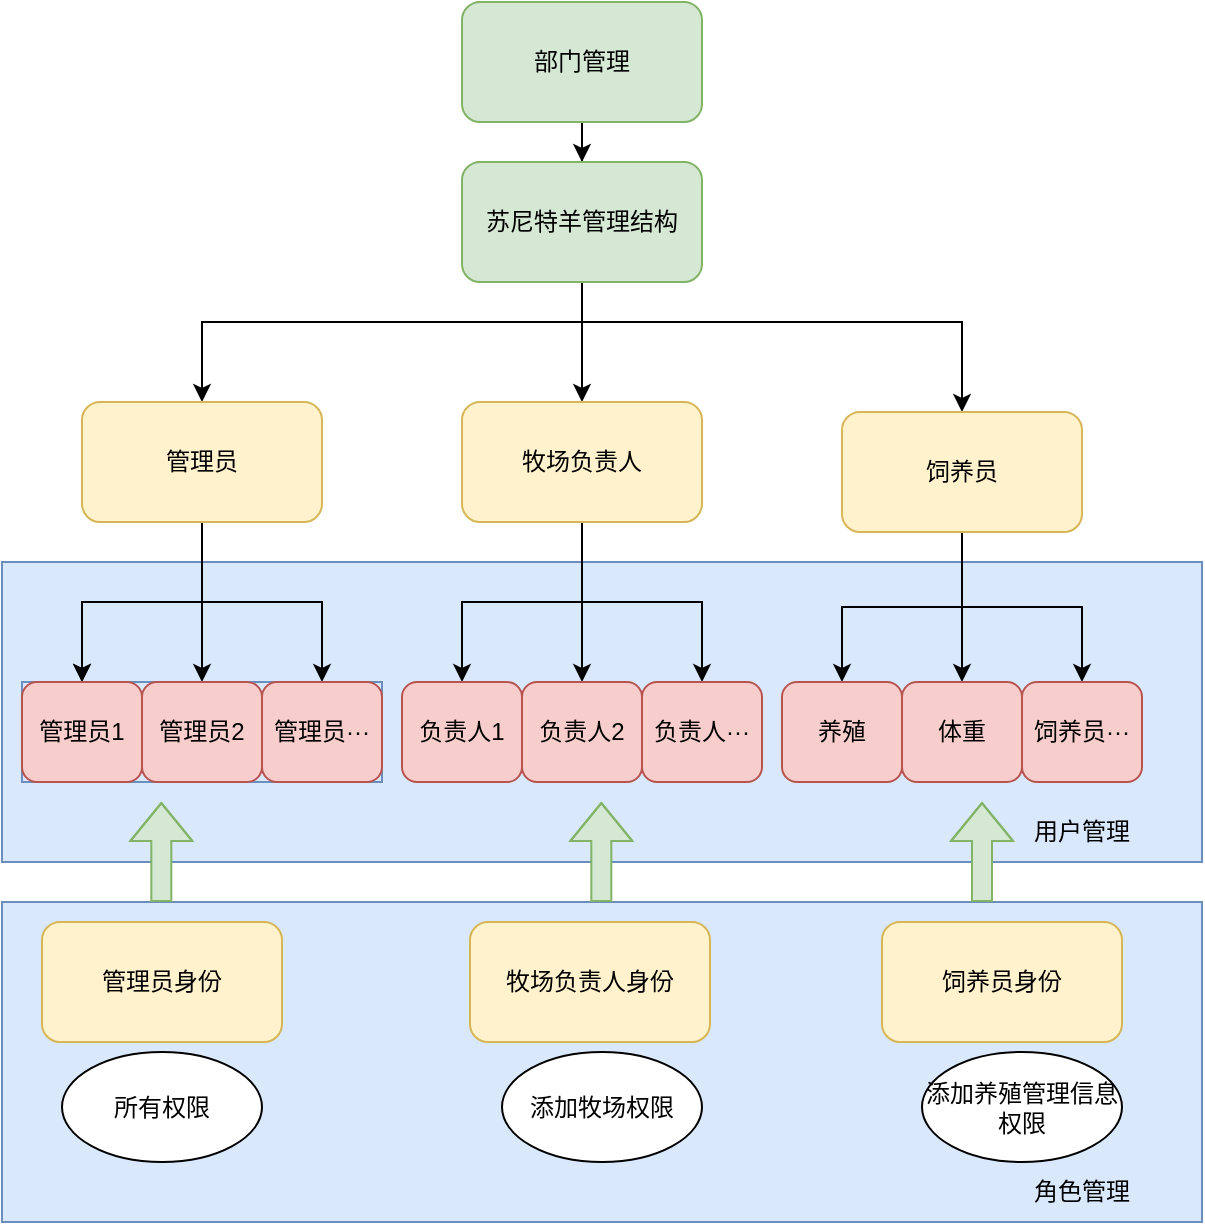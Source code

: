 <mxfile version="21.1.2" type="github">
  <diagram name="第 1 页" id="_S9gdQrxXCn4nsZziW4Y">
    <mxGraphModel dx="1377" dy="788" grid="0" gridSize="10" guides="1" tooltips="1" connect="1" arrows="1" fold="1" page="1" pageScale="1" pageWidth="827" pageHeight="1169" background="#ffffff" math="0" shadow="0">
      <root>
        <mxCell id="0" />
        <mxCell id="1" parent="0" />
        <mxCell id="aOWYjqiZnh5yZj9UlXAA-38" value="" style="rounded=0;whiteSpace=wrap;html=1;fillColor=#dae8fc;strokeColor=#6c8ebf;" parent="1" vertex="1">
          <mxGeometry x="120" y="610" width="600" height="150" as="geometry" />
        </mxCell>
        <mxCell id="aOWYjqiZnh5yZj9UlXAA-4" value="" style="edgeStyle=orthogonalEdgeStyle;rounded=0;orthogonalLoop=1;jettySize=auto;html=1;" parent="1" source="aOWYjqiZnh5yZj9UlXAA-2" target="aOWYjqiZnh5yZj9UlXAA-3" edge="1">
          <mxGeometry relative="1" as="geometry" />
        </mxCell>
        <mxCell id="aOWYjqiZnh5yZj9UlXAA-2" value="部门管理" style="rounded=1;whiteSpace=wrap;html=1;fillColor=#d5e8d4;strokeColor=#82b366;" parent="1" vertex="1">
          <mxGeometry x="350" y="330" width="120" height="60" as="geometry" />
        </mxCell>
        <mxCell id="aOWYjqiZnh5yZj9UlXAA-6" value="" style="edgeStyle=orthogonalEdgeStyle;rounded=0;orthogonalLoop=1;jettySize=auto;html=1;" parent="1" source="aOWYjqiZnh5yZj9UlXAA-3" target="aOWYjqiZnh5yZj9UlXAA-5" edge="1">
          <mxGeometry relative="1" as="geometry">
            <Array as="points">
              <mxPoint x="410" y="490" />
              <mxPoint x="220" y="490" />
            </Array>
          </mxGeometry>
        </mxCell>
        <mxCell id="aOWYjqiZnh5yZj9UlXAA-8" value="" style="edgeStyle=orthogonalEdgeStyle;rounded=0;orthogonalLoop=1;jettySize=auto;html=1;" parent="1" source="aOWYjqiZnh5yZj9UlXAA-3" target="aOWYjqiZnh5yZj9UlXAA-7" edge="1">
          <mxGeometry relative="1" as="geometry">
            <Array as="points">
              <mxPoint x="410" y="490" />
              <mxPoint x="600" y="490" />
            </Array>
          </mxGeometry>
        </mxCell>
        <mxCell id="aOWYjqiZnh5yZj9UlXAA-10" value="" style="edgeStyle=orthogonalEdgeStyle;rounded=0;orthogonalLoop=1;jettySize=auto;html=1;" parent="1" source="aOWYjqiZnh5yZj9UlXAA-3" target="aOWYjqiZnh5yZj9UlXAA-9" edge="1">
          <mxGeometry relative="1" as="geometry" />
        </mxCell>
        <mxCell id="aOWYjqiZnh5yZj9UlXAA-3" value="苏尼特羊管理结构" style="whiteSpace=wrap;html=1;rounded=1;fillColor=#d5e8d4;strokeColor=#82b366;" parent="1" vertex="1">
          <mxGeometry x="350" y="410" width="120" height="60" as="geometry" />
        </mxCell>
        <mxCell id="aOWYjqiZnh5yZj9UlXAA-12" value="" style="edgeStyle=orthogonalEdgeStyle;rounded=0;orthogonalLoop=1;jettySize=auto;html=1;" parent="1" source="aOWYjqiZnh5yZj9UlXAA-5" target="aOWYjqiZnh5yZj9UlXAA-11" edge="1">
          <mxGeometry relative="1" as="geometry" />
        </mxCell>
        <mxCell id="aOWYjqiZnh5yZj9UlXAA-13" value="" style="edgeStyle=orthogonalEdgeStyle;rounded=0;orthogonalLoop=1;jettySize=auto;html=1;" parent="1" source="aOWYjqiZnh5yZj9UlXAA-5" target="aOWYjqiZnh5yZj9UlXAA-11" edge="1">
          <mxGeometry relative="1" as="geometry" />
        </mxCell>
        <mxCell id="aOWYjqiZnh5yZj9UlXAA-17" style="edgeStyle=orthogonalEdgeStyle;rounded=0;orthogonalLoop=1;jettySize=auto;html=1;entryX=0.5;entryY=0;entryDx=0;entryDy=0;" parent="1" source="aOWYjqiZnh5yZj9UlXAA-5" target="aOWYjqiZnh5yZj9UlXAA-14" edge="1">
          <mxGeometry relative="1" as="geometry">
            <Array as="points">
              <mxPoint x="220" y="630" />
              <mxPoint x="220" y="630" />
            </Array>
          </mxGeometry>
        </mxCell>
        <mxCell id="aOWYjqiZnh5yZj9UlXAA-27" style="edgeStyle=orthogonalEdgeStyle;rounded=0;orthogonalLoop=1;jettySize=auto;html=1;entryX=0.5;entryY=0;entryDx=0;entryDy=0;" parent="1" source="aOWYjqiZnh5yZj9UlXAA-5" target="aOWYjqiZnh5yZj9UlXAA-15" edge="1">
          <mxGeometry relative="1" as="geometry" />
        </mxCell>
        <mxCell id="aOWYjqiZnh5yZj9UlXAA-5" value="管理员" style="whiteSpace=wrap;html=1;rounded=1;fillColor=#fff2cc;strokeColor=#d6b656;" parent="1" vertex="1">
          <mxGeometry x="160" y="530" width="120" height="60" as="geometry" />
        </mxCell>
        <mxCell id="aOWYjqiZnh5yZj9UlXAA-33" style="edgeStyle=orthogonalEdgeStyle;rounded=0;orthogonalLoop=1;jettySize=auto;html=1;" parent="1" source="aOWYjqiZnh5yZj9UlXAA-7" target="aOWYjqiZnh5yZj9UlXAA-30" edge="1">
          <mxGeometry relative="1" as="geometry" />
        </mxCell>
        <mxCell id="aOWYjqiZnh5yZj9UlXAA-36" style="edgeStyle=orthogonalEdgeStyle;rounded=0;orthogonalLoop=1;jettySize=auto;html=1;entryX=0.5;entryY=0;entryDx=0;entryDy=0;" parent="1" source="aOWYjqiZnh5yZj9UlXAA-7" target="aOWYjqiZnh5yZj9UlXAA-29" edge="1">
          <mxGeometry relative="1" as="geometry" />
        </mxCell>
        <mxCell id="aOWYjqiZnh5yZj9UlXAA-37" style="edgeStyle=orthogonalEdgeStyle;rounded=0;orthogonalLoop=1;jettySize=auto;html=1;" parent="1" source="aOWYjqiZnh5yZj9UlXAA-7" target="aOWYjqiZnh5yZj9UlXAA-31" edge="1">
          <mxGeometry relative="1" as="geometry" />
        </mxCell>
        <mxCell id="aOWYjqiZnh5yZj9UlXAA-7" value="饲养员" style="whiteSpace=wrap;html=1;rounded=1;fillColor=#fff2cc;strokeColor=#d6b656;" parent="1" vertex="1">
          <mxGeometry x="540" y="535" width="120" height="60" as="geometry" />
        </mxCell>
        <mxCell id="aOWYjqiZnh5yZj9UlXAA-32" style="edgeStyle=orthogonalEdgeStyle;rounded=0;orthogonalLoop=1;jettySize=auto;html=1;" parent="1" source="aOWYjqiZnh5yZj9UlXAA-9" target="aOWYjqiZnh5yZj9UlXAA-25" edge="1">
          <mxGeometry relative="1" as="geometry" />
        </mxCell>
        <mxCell id="aOWYjqiZnh5yZj9UlXAA-34" style="edgeStyle=orthogonalEdgeStyle;rounded=0;orthogonalLoop=1;jettySize=auto;html=1;entryX=0.5;entryY=0;entryDx=0;entryDy=0;" parent="1" source="aOWYjqiZnh5yZj9UlXAA-9" target="aOWYjqiZnh5yZj9UlXAA-24" edge="1">
          <mxGeometry relative="1" as="geometry" />
        </mxCell>
        <mxCell id="aOWYjqiZnh5yZj9UlXAA-35" style="edgeStyle=orthogonalEdgeStyle;rounded=0;orthogonalLoop=1;jettySize=auto;html=1;" parent="1" source="aOWYjqiZnh5yZj9UlXAA-9" target="aOWYjqiZnh5yZj9UlXAA-26" edge="1">
          <mxGeometry relative="1" as="geometry" />
        </mxCell>
        <mxCell id="aOWYjqiZnh5yZj9UlXAA-9" value="牧场负责人" style="whiteSpace=wrap;html=1;rounded=1;fillColor=#fff2cc;strokeColor=#d6b656;" parent="1" vertex="1">
          <mxGeometry x="350" y="530" width="120" height="60" as="geometry" />
        </mxCell>
        <mxCell id="aOWYjqiZnh5yZj9UlXAA-16" value="" style="group;fillColor=#dae8fc;strokeColor=#6c8ebf;" parent="1" vertex="1" connectable="0">
          <mxGeometry x="130" y="670" width="180" height="50" as="geometry" />
        </mxCell>
        <mxCell id="aOWYjqiZnh5yZj9UlXAA-11" value="管理员1" style="whiteSpace=wrap;html=1;rounded=1;fillColor=#f8cecc;strokeColor=#b85450;" parent="aOWYjqiZnh5yZj9UlXAA-16" vertex="1">
          <mxGeometry width="60.0" height="50" as="geometry" />
        </mxCell>
        <mxCell id="aOWYjqiZnh5yZj9UlXAA-14" value="管理员2" style="whiteSpace=wrap;html=1;rounded=1;fillColor=#f8cecc;strokeColor=#b85450;" parent="aOWYjqiZnh5yZj9UlXAA-16" vertex="1">
          <mxGeometry x="60.0" width="60.0" height="50" as="geometry" />
        </mxCell>
        <mxCell id="aOWYjqiZnh5yZj9UlXAA-15" value="管理员···" style="whiteSpace=wrap;html=1;rounded=1;fillColor=#f8cecc;strokeColor=#b85450;" parent="aOWYjqiZnh5yZj9UlXAA-16" vertex="1">
          <mxGeometry x="120.0" width="60.0" height="50" as="geometry" />
        </mxCell>
        <mxCell id="aOWYjqiZnh5yZj9UlXAA-23" value="" style="group" parent="1" vertex="1" connectable="0">
          <mxGeometry x="320" y="670" width="180" height="50" as="geometry" />
        </mxCell>
        <mxCell id="aOWYjqiZnh5yZj9UlXAA-24" value="负责人1" style="whiteSpace=wrap;html=1;rounded=1;fillColor=#f8cecc;strokeColor=#b85450;" parent="aOWYjqiZnh5yZj9UlXAA-23" vertex="1">
          <mxGeometry width="60.0" height="50" as="geometry" />
        </mxCell>
        <mxCell id="aOWYjqiZnh5yZj9UlXAA-25" value="负责人2" style="whiteSpace=wrap;html=1;rounded=1;fillColor=#f8cecc;strokeColor=#b85450;" parent="aOWYjqiZnh5yZj9UlXAA-23" vertex="1">
          <mxGeometry x="60.0" width="60.0" height="50" as="geometry" />
        </mxCell>
        <mxCell id="aOWYjqiZnh5yZj9UlXAA-26" value="负责人···" style="whiteSpace=wrap;html=1;rounded=1;fillColor=#f8cecc;strokeColor=#b85450;" parent="aOWYjqiZnh5yZj9UlXAA-23" vertex="1">
          <mxGeometry x="120.0" width="60.0" height="50" as="geometry" />
        </mxCell>
        <mxCell id="aOWYjqiZnh5yZj9UlXAA-28" value="" style="group" parent="1" vertex="1" connectable="0">
          <mxGeometry x="510" y="670" width="180" height="50" as="geometry" />
        </mxCell>
        <mxCell id="aOWYjqiZnh5yZj9UlXAA-29" value="养殖" style="whiteSpace=wrap;html=1;rounded=1;fillColor=#f8cecc;strokeColor=#b85450;" parent="aOWYjqiZnh5yZj9UlXAA-28" vertex="1">
          <mxGeometry width="60.0" height="50" as="geometry" />
        </mxCell>
        <mxCell id="aOWYjqiZnh5yZj9UlXAA-30" value="体重" style="whiteSpace=wrap;html=1;rounded=1;fillColor=#f8cecc;strokeColor=#b85450;" parent="aOWYjqiZnh5yZj9UlXAA-28" vertex="1">
          <mxGeometry x="60.0" width="60.0" height="50" as="geometry" />
        </mxCell>
        <mxCell id="aOWYjqiZnh5yZj9UlXAA-31" value="饲养员···" style="whiteSpace=wrap;html=1;rounded=1;fillColor=#f8cecc;strokeColor=#b85450;" parent="aOWYjqiZnh5yZj9UlXAA-28" vertex="1">
          <mxGeometry x="120.0" width="60.0" height="50" as="geometry" />
        </mxCell>
        <mxCell id="aOWYjqiZnh5yZj9UlXAA-39" value="用户管理" style="text;html=1;strokeColor=none;fillColor=none;align=center;verticalAlign=middle;whiteSpace=wrap;rounded=0;" parent="1" vertex="1">
          <mxGeometry x="630" y="730" width="60" height="30" as="geometry" />
        </mxCell>
        <mxCell id="aOWYjqiZnh5yZj9UlXAA-40" value="" style="rounded=0;whiteSpace=wrap;html=1;fillColor=#dae8fc;strokeColor=#6c8ebf;" parent="1" vertex="1">
          <mxGeometry x="120" y="780" width="600" height="160" as="geometry" />
        </mxCell>
        <mxCell id="aOWYjqiZnh5yZj9UlXAA-41" value="角色管理" style="text;html=1;strokeColor=none;fillColor=none;align=center;verticalAlign=middle;whiteSpace=wrap;rounded=0;" parent="1" vertex="1">
          <mxGeometry x="630" y="910" width="60" height="30" as="geometry" />
        </mxCell>
        <mxCell id="aOWYjqiZnh5yZj9UlXAA-42" value="管理员身份" style="whiteSpace=wrap;html=1;rounded=1;fillColor=#fff2cc;strokeColor=#d6b656;" parent="1" vertex="1">
          <mxGeometry x="140" y="790" width="120" height="60" as="geometry" />
        </mxCell>
        <mxCell id="aOWYjqiZnh5yZj9UlXAA-43" value="牧场负责人身份" style="whiteSpace=wrap;html=1;rounded=1;fillColor=#fff2cc;strokeColor=#d6b656;" parent="1" vertex="1">
          <mxGeometry x="354" y="790" width="120" height="60" as="geometry" />
        </mxCell>
        <mxCell id="aOWYjqiZnh5yZj9UlXAA-44" value="饲养员身份" style="whiteSpace=wrap;html=1;rounded=1;fillColor=#fff2cc;strokeColor=#d6b656;" parent="1" vertex="1">
          <mxGeometry x="560" y="790" width="120" height="60" as="geometry" />
        </mxCell>
        <mxCell id="aOWYjqiZnh5yZj9UlXAA-48" value="所有权限" style="ellipse;whiteSpace=wrap;html=1;" parent="1" vertex="1">
          <mxGeometry x="150" y="855" width="100" height="55" as="geometry" />
        </mxCell>
        <mxCell id="aOWYjqiZnh5yZj9UlXAA-49" value="添加牧场权限" style="ellipse;whiteSpace=wrap;html=1;" parent="1" vertex="1">
          <mxGeometry x="370" y="855" width="100" height="55" as="geometry" />
        </mxCell>
        <mxCell id="aOWYjqiZnh5yZj9UlXAA-50" value="添加养殖管理信息权限" style="ellipse;whiteSpace=wrap;html=1;" parent="1" vertex="1">
          <mxGeometry x="580" y="855" width="100" height="55" as="geometry" />
        </mxCell>
        <mxCell id="aOWYjqiZnh5yZj9UlXAA-51" value="" style="shape=flexArrow;endArrow=classic;html=1;rounded=0;fillColor=#d5e8d4;strokeColor=#82b366;" parent="1" edge="1">
          <mxGeometry width="50" height="50" relative="1" as="geometry">
            <mxPoint x="199.66" y="780" as="sourcePoint" />
            <mxPoint x="199.66" y="730" as="targetPoint" />
            <Array as="points">
              <mxPoint x="199.66" y="760" />
            </Array>
          </mxGeometry>
        </mxCell>
        <mxCell id="aOWYjqiZnh5yZj9UlXAA-52" value="" style="shape=flexArrow;endArrow=classic;html=1;rounded=0;fillColor=#d5e8d4;strokeColor=#82b366;" parent="1" edge="1">
          <mxGeometry width="50" height="50" relative="1" as="geometry">
            <mxPoint x="419.66" y="780" as="sourcePoint" />
            <mxPoint x="419.66" y="730" as="targetPoint" />
            <Array as="points">
              <mxPoint x="419.66" y="760" />
            </Array>
          </mxGeometry>
        </mxCell>
        <mxCell id="aOWYjqiZnh5yZj9UlXAA-53" value="" style="shape=flexArrow;endArrow=classic;html=1;rounded=0;fillColor=#d5e8d4;strokeColor=#82b366;" parent="1" edge="1">
          <mxGeometry width="50" height="50" relative="1" as="geometry">
            <mxPoint x="610" y="780" as="sourcePoint" />
            <mxPoint x="610" y="730" as="targetPoint" />
            <Array as="points">
              <mxPoint x="610" y="760" />
            </Array>
          </mxGeometry>
        </mxCell>
      </root>
    </mxGraphModel>
  </diagram>
</mxfile>
